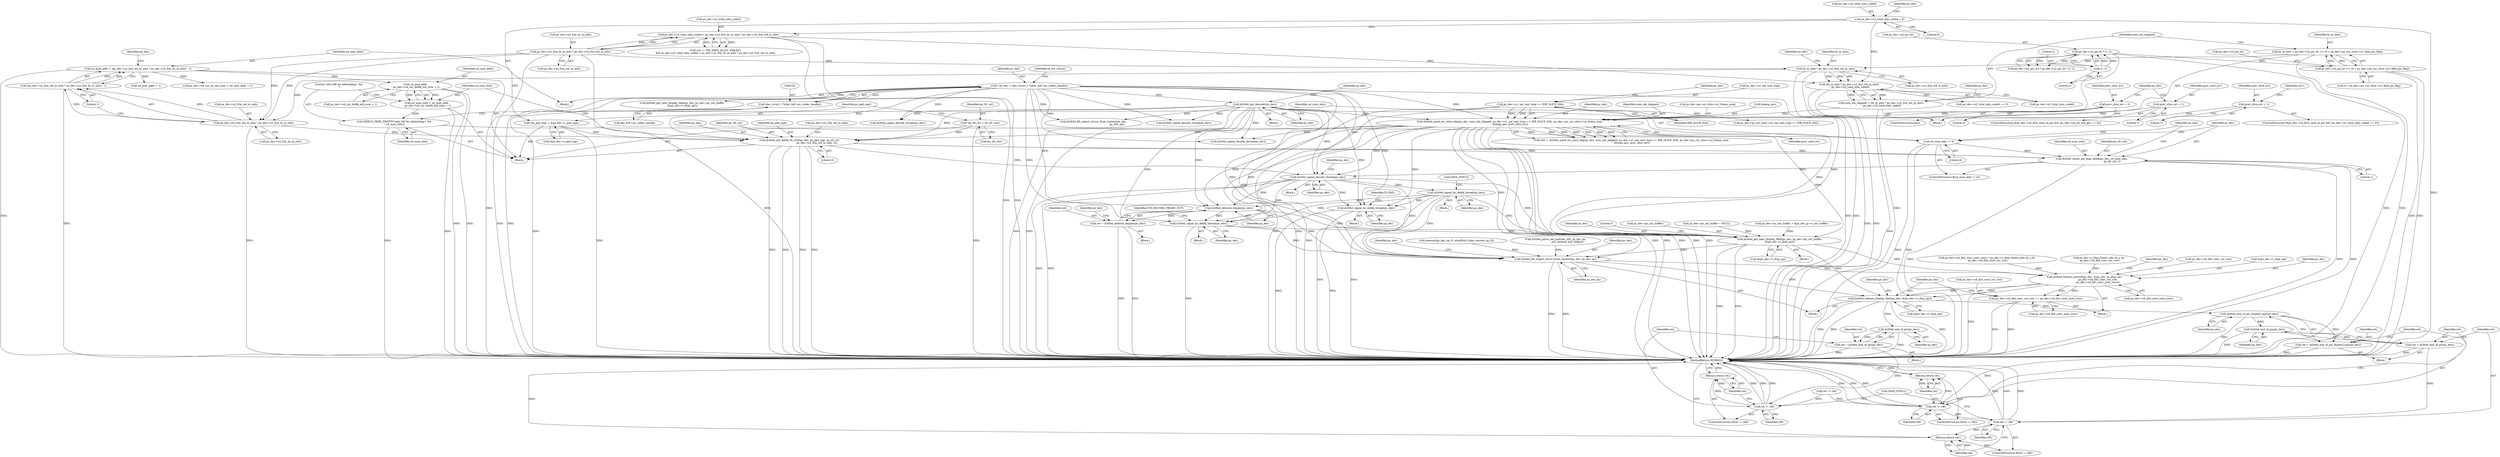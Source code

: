 digraph "0_Android_e86d3cfd2bc28dac421092106751e5638d54a848@API" {
"1001760" [label="(Call,ih264d_signal_decode_thread(ps_dec))"];
"1000918" [label="(Call,ih264d_init_decoder(ps_dec))"];
"1000159" [label="(Call,* ps_dec = (dec_struct_t *)(dec_hdl->pv_codec_handle))"];
"1000161" [label="(Call,(dec_struct_t *)(dec_hdl->pv_codec_handle))"];
"1001750" [label="(Call,ih264d_check_mb_map_deblk(ps_dec, u4_num_mbs,\n                                                   ps_tfr_cxt,1))"];
"1001726" [label="(Call,ih264d_init_deblk_tfr_ctxt(ps_dec, ps_pad_mgr, ps_tfr_cxt,\n                                           ps_dec->u2_frm_wd_in_mbs, 0))"];
"1001584" [label="(Call,ih264d_mark_err_slice_skip(ps_dec, num_mb_skipped, ps_dec->u1_nal_unit_type == IDR_SLICE_NAL, ps_dec->ps_cur_slice->u2_frame_num,\n &temp_poc, prev_slice_err))"];
"1001541" [label="(Call,num_mb_skipped = (ht_in_mbs * ps_dec->u2_frm_wd_in_mbs)\n - ps_dec->u2_total_mbs_coded)"];
"1001543" [label="(Call,(ht_in_mbs * ps_dec->u2_frm_wd_in_mbs)\n - ps_dec->u2_total_mbs_coded)"];
"1001544" [label="(Call,ht_in_mbs * ps_dec->u2_frm_wd_in_mbs)"];
"1001528" [label="(Call,ht_in_mbs = ps_dec->u2_pic_ht >> (4 + ps_dec->ps_cur_slice->u1_field_pic_flag))"];
"1001530" [label="(Call,ps_dec->u2_pic_ht >> (4 + ps_dec->ps_cur_slice->u1_field_pic_flag))"];
"1001049" [label="(Call,ps_dec->u2_pic_ht * 3 / 2)"];
"1001053" [label="(Call,3 / 2)"];
"1001515" [label="(Call,ps_dec->u2_frm_ht_in_mbs * ps_dec->u2_frm_wd_in_mbs)"];
"1001511" [label="(Call,ps_dec->u2_total_mbs_coded < ps_dec->u2_frm_ht_in_mbs * ps_dec->u2_frm_wd_in_mbs)"];
"1000930" [label="(Call,ps_dec->u2_total_mbs_coded = 0)"];
"1001587" [label="(Call,ps_dec->u1_nal_unit_type == IDR_SLICE_NAL)"];
"1001566" [label="(Call,prev_slice_err = 2)"];
"1001579" [label="(Call,prev_slice_err = 1)"];
"1001562" [label="(Call,prev_slice_err = 1)"];
"1001702" [label="(Call,*ps_pad_mgr = &ps_dec->s_pad_mgr)"];
"1001697" [label="(Call,*ps_tfr_cxt = &s_tfr_ctxt)"];
"1001711" [label="(Call,ps_dec->u2_frm_wd_in_mbs * ps_dec->u2_frm_ht_in_mbs)"];
"1001747" [label="(Call,u4_num_mbs != 0)"];
"1001743" [label="(Call,DEBUG_PERF_PRINTF(\"mbs left for deblocking= %d \n\",u4_num_mbs))"];
"1001734" [label="(Call,u4_num_mbs = u4_max_addr\n - ps_dec->u4_cur_deblk_mb_num + 1)"];
"1001736" [label="(Call,u4_max_addr\n - ps_dec->u4_cur_deblk_mb_num + 1)"];
"1001708" [label="(Call,u4_max_addr = (ps_dec->u2_frm_wd_in_mbs * ps_dec->u2_frm_ht_in_mbs) - 1)"];
"1001710" [label="(Call,(ps_dec->u2_frm_wd_in_mbs * ps_dec->u2_frm_ht_in_mbs) - 1)"];
"1001769" [label="(Call,ih264d_signal_bs_deblk_thread(ps_dec))"];
"1001868" [label="(Call,ih264d_signal_bs_deblk_thread(ps_dec))"];
"1001933" [label="(Call,ih264d_deblock_display(ps_dec))"];
"1001931" [label="(Call,ret = ih264d_deblock_display(ps_dec))"];
"1002048" [label="(Call,ih264d_signal_bs_deblk_thread(ps_dec))"];
"1002062" [label="(Call,ih264d_get_next_display_field(ps_dec, ps_dec->ps_out_buffer,\n &(ps_dec->s_disp_op)))"];
"1002090" [label="(Call,ih264d_fill_output_struct_from_context(ps_dec, ps_dec_op))"];
"1002121" [label="(Call,ih264d_format_convert(ps_dec, &(ps_dec->s_disp_op),\n                                  ps_dec->u4_fmt_conv_cur_row,\n                                  ps_dec->u4_fmt_conv_num_rows))"];
"1002133" [label="(Call,ps_dec->u4_fmt_conv_cur_row += ps_dec->u4_fmt_conv_num_rows)"];
"1002140" [label="(Call,ih264d_release_display_field(ps_dec, &(ps_dec->s_disp_op)))"];
"1002232" [label="(Call,ih264d_end_of_pic_dispbuf_mgr(ps_dec))"];
"1002230" [label="(Call,ret = ih264d_end_of_pic_dispbuf_mgr(ps_dec))"];
"1002235" [label="(Call,ret != OK)"];
"1002238" [label="(Return,return ret;)"];
"1002245" [label="(Call,ret != OK)"];
"1002248" [label="(Return,return ret;)"];
"1002242" [label="(Call,ih264d_end_of_pic(ps_dec))"];
"1002240" [label="(Call,ret = ih264d_end_of_pic(ps_dec))"];
"1002254" [label="(Call,ih264d_end_of_pic(ps_dec))"];
"1002252" [label="(Call,ret = ih264d_end_of_pic(ps_dec))"];
"1002257" [label="(Call,ret != OK)"];
"1002260" [label="(Return,return ret;)"];
"1001704" [label="(Call,&ps_dec->s_pad_mgr)"];
"1002257" [label="(Call,ret != OK)"];
"1002248" [label="(Return,return ret;)"];
"1001531" [label="(Call,ps_dec->u2_pic_ht)"];
"1001552" [label="(ControlStructure,if(ps_dec->u4_first_slice_in_pic && (ps_dec->u4_pic_buf_got == 0)))"];
"1001519" [label="(Call,ps_dec->u2_frm_wd_in_mbs)"];
"1001054" [label="(Literal,3)"];
"1001565" [label="(ControlStructure,else)"];
"1002141" [label="(Identifier,ps_dec)"];
"1002233" [label="(Identifier,ps_dec)"];
"1000163" [label="(Call,dec_hdl->pv_codec_handle)"];
"1001543" [label="(Call,(ht_in_mbs * ps_dec->u2_frm_wd_in_mbs)\n - ps_dec->u2_total_mbs_coded)"];
"1000161" [label="(Call,(dec_struct_t *)(dec_hdl->pv_codec_handle))"];
"1002134" [label="(Call,ps_dec->u4_fmt_conv_cur_row)"];
"1001555" [label="(Identifier,ps_dec)"];
"1001530" [label="(Call,ps_dec->u2_pic_ht >> (4 + ps_dec->ps_cur_slice->u1_field_pic_flag))"];
"1002262" [label="(Call,DATA_SYNC())"];
"1001597" [label="(Call,&temp_poc)"];
"1000931" [label="(Call,ps_dec->u2_total_mbs_coded)"];
"1001591" [label="(Identifier,IDR_SLICE_NAL)"];
"1002238" [label="(Return,return ret;)"];
"1001761" [label="(Identifier,ps_dec)"];
"1001747" [label="(Call,u4_num_mbs != 0)"];
"1002121" [label="(Call,ih264d_format_convert(ps_dec, &(ps_dec->s_disp_op),\n                                  ps_dec->u4_fmt_conv_cur_row,\n                                  ps_dec->u4_fmt_conv_num_rows))"];
"1002150" [label="(Identifier,ps_dec)"];
"1002048" [label="(Call,ih264d_signal_bs_deblk_thread(ps_dec))"];
"1002107" [label="(Block,)"];
"1002234" [label="(ControlStructure,if(ret != OK))"];
"1001567" [label="(Identifier,prev_slice_err)"];
"1002054" [label="(Identifier,IVD_DECODE_FRAME_OUT)"];
"1000937" [label="(Identifier,ps_dec)"];
"1002063" [label="(Identifier,ps_dec)"];
"1001710" [label="(Call,(ps_dec->u2_frm_wd_in_mbs * ps_dec->u2_frm_ht_in_mbs) - 1)"];
"1001579" [label="(Call,prev_slice_err = 1)"];
"1001050" [label="(Call,ps_dec->u2_pic_ht)"];
"1000917" [label="(Block,)"];
"1001585" [label="(Identifier,ps_dec)"];
"1002235" [label="(Call,ret != OK)"];
"1001721" [label="(Identifier,ps_dec)"];
"1000930" [label="(Call,ps_dec->u2_total_mbs_coded = 0)"];
"1001516" [label="(Call,ps_dec->u2_frm_ht_in_mbs)"];
"1002244" [label="(ControlStructure,if(ret != OK))"];
"1001933" [label="(Call,ih264d_deblock_display(ps_dec))"];
"1001511" [label="(Call,ps_dec->u2_total_mbs_coded < ps_dec->u2_frm_ht_in_mbs * ps_dec->u2_frm_wd_in_mbs)"];
"1001049" [label="(Call,ps_dec->u2_pic_ht * 3 / 2)"];
"1001582" [label="(Call,ret1 = ih264d_mark_err_slice_skip(ps_dec, num_mb_skipped, ps_dec->u1_nal_unit_type == IDR_SLICE_NAL, ps_dec->ps_cur_slice->u2_frame_num,\n &temp_poc, prev_slice_err))"];
"1001733" [label="(Literal,0)"];
"1002092" [label="(Identifier,ps_dec_op)"];
"1001584" [label="(Call,ih264d_mark_err_slice_skip(ps_dec, num_mb_skipped, ps_dec->u1_nal_unit_type == IDR_SLICE_NAL, ps_dec->ps_cur_slice->u2_frame_num,\n &temp_poc, prev_slice_err))"];
"1001541" [label="(Call,num_mb_skipped = (ht_in_mbs * ps_dec->u2_frm_wd_in_mbs)\n - ps_dec->u2_total_mbs_coded)"];
"1002261" [label="(Identifier,ret)"];
"1002231" [label="(Identifier,ret)"];
"1001053" [label="(Call,3 / 2)"];
"1001588" [label="(Call,ps_dec->u1_nal_unit_type)"];
"1001581" [label="(Literal,1)"];
"1001954" [label="(Call,ps_dec->ps_cur_slice->u1_nal_unit_type == IDR_SLICE_NAL)"];
"1001754" [label="(Literal,1)"];
"1001769" [label="(Call,ih264d_signal_bs_deblk_thread(ps_dec))"];
"1001743" [label="(Call,DEBUG_PERF_PRINTF(\"mbs left for deblocking= %d \n\",u4_num_mbs))"];
"1002270" [label="(MethodReturn,WORD32)"];
"1001723" [label="(Call,u4_max_addr + 1)"];
"1001745" [label="(Identifier,u4_num_mbs)"];
"1002230" [label="(Call,ret = ih264d_end_of_pic_dispbuf_mgr(ps_dec))"];
"1001738" [label="(Call,ps_dec->u4_cur_deblk_mb_num + 1)"];
"1002142" [label="(Call,&(ps_dec->s_disp_op))"];
"1002229" [label="(Block,)"];
"1001563" [label="(Identifier,prev_slice_err)"];
"1002073" [label="(Literal,0)"];
"1001736" [label="(Call,u4_max_addr\n - ps_dec->u4_cur_deblk_mb_num + 1)"];
"1001868" [label="(Call,ih264d_signal_bs_deblk_thread(ps_dec))"];
"1001542" [label="(Identifier,num_mb_skipped)"];
"1002253" [label="(Identifier,ret)"];
"1001213" [label="(Call,ih264d_signal_decode_thread(ps_dec))"];
"1001867" [label="(Block,)"];
"1001757" [label="(Identifier,ps_dec)"];
"1001744" [label="(Literal,\"mbs left for deblocking= %d \n\")"];
"1001546" [label="(Call,ps_dec->u2_frm_wd_in_mbs)"];
"1001277" [label="(Call,ih264d_fill_output_struct_from_context(ps_dec,\n                                                           ps_dec_op))"];
"1001727" [label="(Identifier,ps_dec)"];
"1001765" [label="(Identifier,ps_dec)"];
"1001512" [label="(Call,ps_dec->u2_total_mbs_coded)"];
"1001931" [label="(Call,ret = ih264d_deblock_display(ps_dec))"];
"1002108" [label="(Call,ps_dec->u4_fmt_conv_num_rows = ps_dec->s_disp_frame_info.u4_y_ht\n - ps_dec->u4_fmt_conv_cur_row)"];
"1002245" [label="(Call,ret != OK)"];
"1001515" [label="(Call,ps_dec->u2_frm_ht_in_mbs * ps_dec->u2_frm_wd_in_mbs)"];
"1001583" [label="(Identifier,ret1)"];
"1001507" [label="(Call,(ret != IVD_MEM_ALLOC_FAILED)\n && ps_dec->u2_total_mbs_coded < ps_dec->u2_frm_ht_in_mbs * ps_dec->u2_frm_wd_in_mbs)"];
"1001562" [label="(Call,prev_slice_err = 1)"];
"1001599" [label="(Identifier,prev_slice_err)"];
"1001637" [label="(Call,ih264d_signal_decode_thread(ps_dec))"];
"1001702" [label="(Call,*ps_pad_mgr = &ps_dec->s_pad_mgr)"];
"1001715" [label="(Call,ps_dec->u2_frm_ht_in_mbs)"];
"1002050" [label="(Block,)"];
"1002096" [label="(Identifier,ps_dec)"];
"1002232" [label="(Call,ih264d_end_of_pic_dispbuf_mgr(ps_dec))"];
"1001934" [label="(Identifier,ps_dec)"];
"1001712" [label="(Call,ps_dec->u2_frm_wd_in_mbs)"];
"1001699" [label="(Call,&s_tfr_ctxt)"];
"1002049" [label="(Identifier,ps_dec)"];
"1001708" [label="(Call,u4_max_addr = (ps_dec->u2_frm_wd_in_mbs * ps_dec->u2_frm_ht_in_mbs) - 1)"];
"1001528" [label="(Call,ht_in_mbs = ps_dec->u2_pic_ht >> (4 + ps_dec->ps_cur_slice->u1_field_pic_flag))"];
"1002252" [label="(Call,ret = ih264d_end_of_pic(ps_dec))"];
"1001434" [label="(Call,ih264d_signal_decode_thread(ps_dec))"];
"1000722" [label="(Call,ih264d_get_next_display_field(ps_dec, ps_dec->ps_out_buffer,\n &(ps_dec->s_disp_op)))"];
"1002112" [label="(Call,ps_dec->s_disp_frame_info.u4_y_ht\n - ps_dec->u4_fmt_conv_cur_row)"];
"1000233" [label="(Call,memset(ps_dec_op, 0, sizeof(ivd_video_decode_op_t)))"];
"1002064" [label="(Call,ps_dec->ps_out_buffer)"];
"1001580" [label="(Identifier,prev_slice_err)"];
"1002256" [label="(ControlStructure,if(ret != OK))"];
"1001587" [label="(Call,ps_dec->u1_nal_unit_type == IDR_SLICE_NAL)"];
"1001529" [label="(Identifier,ht_in_mbs)"];
"1002242" [label="(Call,ih264d_end_of_pic(ps_dec))"];
"1001749" [label="(Literal,0)"];
"1001719" [label="(Call,ps_dec->u4_cur_bs_mb_num = u4_max_addr + 1)"];
"1001871" [label="(Identifier,IV_FAIL)"];
"1001549" [label="(Call,ps_dec->u2_total_mbs_coded)"];
"1002135" [label="(Identifier,ps_dec)"];
"1002130" [label="(Call,ps_dec->u4_fmt_conv_num_rows)"];
"1001544" [label="(Call,ht_in_mbs * ps_dec->u2_frm_wd_in_mbs)"];
"1001737" [label="(Identifier,u4_max_addr)"];
"1001586" [label="(Identifier,num_mb_skipped)"];
"1002047" [label="(Block,)"];
"1001045" [label="(Call,ps_dec->u2_pic_wd * ps_dec->u2_pic_ht * 3 / 2)"];
"1002237" [label="(Identifier,OK)"];
"1000160" [label="(Identifier,ps_dec)"];
"1000157" [label="(Block,)"];
"1002127" [label="(Call,ps_dec->u4_fmt_conv_cur_row)"];
"1001711" [label="(Call,ps_dec->u2_frm_wd_in_mbs * ps_dec->u2_frm_ht_in_mbs)"];
"1001055" [label="(Literal,2)"];
"1001664" [label="(Block,)"];
"1002133" [label="(Call,ps_dec->u4_fmt_conv_cur_row += ps_dec->u4_fmt_conv_num_rows)"];
"1000934" [label="(Literal,0)"];
"1001698" [label="(Identifier,ps_tfr_cxt)"];
"1002251" [label="(Block,)"];
"1000317" [label="(Call,ps_dec->ps_out_buffer = NULL)"];
"1002255" [label="(Identifier,ps_dec)"];
"1002259" [label="(Identifier,OK)"];
"1001534" [label="(Call,4 + ps_dec->ps_cur_slice->u1_field_pic_flag)"];
"1001718" [label="(Literal,1)"];
"1001697" [label="(Call,*ps_tfr_cxt = &s_tfr_ctxt)"];
"1000168" [label="(Identifier,i4_err_status)"];
"1001735" [label="(Identifier,u4_num_mbs)"];
"1002123" [label="(Call,&(ps_dec->s_disp_op))"];
"1001550" [label="(Identifier,ps_dec)"];
"1002239" [label="(Identifier,ret)"];
"1000330" [label="(Call,ps_dec->ps_out_buffer = &ps_dec_ip->s_out_buffer)"];
"1002246" [label="(Identifier,ret)"];
"1001746" [label="(ControlStructure,if(u4_num_mbs != 0))"];
"1000922" [label="(Identifier,ps_dec)"];
"1000159" [label="(Call,* ps_dec = (dec_struct_t *)(dec_hdl->pv_codec_handle))"];
"1001750" [label="(Call,ih264d_check_mb_map_deblk(ps_dec, u4_num_mbs,\n                                                   ps_tfr_cxt,1))"];
"1001709" [label="(Identifier,u4_max_addr)"];
"1001752" [label="(Identifier,u4_num_mbs)"];
"1002067" [label="(Call,&(ps_dec->s_disp_op))"];
"1001318" [label="(Call,ih264d_parse_nal_unit(dec_hdl, ps_dec_op,\n                              pu1_bitstrm_buf, buflen))"];
"1001692" [label="(Block,)"];
"1001771" [label="(Call,DATA_SYNC())"];
"1002140" [label="(Call,ih264d_release_display_field(ps_dec, &(ps_dec->s_disp_op)))"];
"1001734" [label="(Call,u4_num_mbs = u4_max_addr\n - ps_dec->u4_cur_deblk_mb_num + 1)"];
"1001324" [label="(Call,ret != OK)"];
"1001569" [label="(ControlStructure,if(ps_dec->u4_first_slice_in_pic && (ps_dec->u2_total_mbs_coded == 0)))"];
"1001760" [label="(Call,ih264d_signal_decode_thread(ps_dec))"];
"1001938" [label="(Identifier,ps_dec)"];
"1001729" [label="(Identifier,ps_tfr_cxt)"];
"1001748" [label="(Identifier,u4_num_mbs)"];
"1001594" [label="(Identifier,ps_dec)"];
"1001703" [label="(Identifier,ps_pad_mgr)"];
"1002254" [label="(Call,ih264d_end_of_pic(ps_dec))"];
"1001574" [label="(Call,ps_dec->u2_total_mbs_coded == 0)"];
"1002236" [label="(Identifier,ret)"];
"1002062" [label="(Call,ih264d_get_next_display_field(ps_dec, ps_dec->ps_out_buffer,\n &(ps_dec->s_disp_op)))"];
"1002247" [label="(Identifier,OK)"];
"1002240" [label="(Call,ret = ih264d_end_of_pic(ps_dec))"];
"1001726" [label="(Call,ih264d_init_deblk_tfr_ctxt(ps_dec, ps_pad_mgr, ps_tfr_cxt,\n                                           ps_dec->u2_frm_wd_in_mbs, 0))"];
"1002249" [label="(Identifier,ret)"];
"1001770" [label="(Identifier,ps_dec)"];
"1002061" [label="(Block,)"];
"1001930" [label="(Block,)"];
"1001751" [label="(Identifier,ps_dec)"];
"1002241" [label="(Identifier,ret)"];
"1001728" [label="(Identifier,ps_pad_mgr)"];
"1000918" [label="(Call,ih264d_init_decoder(ps_dec))"];
"1002258" [label="(Identifier,ret)"];
"1001592" [label="(Call,ps_dec->ps_cur_slice->u2_frame_num)"];
"1002122" [label="(Identifier,ps_dec)"];
"1002091" [label="(Identifier,ps_dec)"];
"1001932" [label="(Identifier,ret)"];
"1001753" [label="(Identifier,ps_tfr_cxt)"];
"1001545" [label="(Identifier,ht_in_mbs)"];
"1001869" [label="(Identifier,ps_dec)"];
"1001564" [label="(Literal,1)"];
"1001730" [label="(Call,ps_dec->u2_frm_wd_in_mbs)"];
"1002243" [label="(Identifier,ps_dec)"];
"1001768" [label="(Block,)"];
"1001522" [label="(Block,)"];
"1002137" [label="(Call,ps_dec->u4_fmt_conv_num_rows)"];
"1001572" [label="(Identifier,ps_dec)"];
"1002090" [label="(Call,ih264d_fill_output_struct_from_context(ps_dec, ps_dec_op))"];
"1001568" [label="(Literal,2)"];
"1002260" [label="(Return,return ret;)"];
"1001566" [label="(Call,prev_slice_err = 2)"];
"1000919" [label="(Identifier,ps_dec)"];
"1001760" -> "1001664"  [label="AST: "];
"1001760" -> "1001761"  [label="CFG: "];
"1001761" -> "1001760"  [label="AST: "];
"1001765" -> "1001760"  [label="CFG: "];
"1001760" -> "1002270"  [label="DDG: "];
"1001760" -> "1002270"  [label="DDG: "];
"1000918" -> "1001760"  [label="DDG: "];
"1001750" -> "1001760"  [label="DDG: "];
"1000159" -> "1001760"  [label="DDG: "];
"1001726" -> "1001760"  [label="DDG: "];
"1001584" -> "1001760"  [label="DDG: "];
"1001760" -> "1001769"  [label="DDG: "];
"1001760" -> "1001868"  [label="DDG: "];
"1001760" -> "1001933"  [label="DDG: "];
"1001760" -> "1002048"  [label="DDG: "];
"1001760" -> "1002062"  [label="DDG: "];
"1001760" -> "1002090"  [label="DDG: "];
"1000918" -> "1000917"  [label="AST: "];
"1000918" -> "1000919"  [label="CFG: "];
"1000919" -> "1000918"  [label="AST: "];
"1000922" -> "1000918"  [label="CFG: "];
"1000918" -> "1002270"  [label="DDG: "];
"1000918" -> "1002270"  [label="DDG: "];
"1000159" -> "1000918"  [label="DDG: "];
"1000918" -> "1001213"  [label="DDG: "];
"1000918" -> "1001277"  [label="DDG: "];
"1000918" -> "1001434"  [label="DDG: "];
"1000918" -> "1001584"  [label="DDG: "];
"1000918" -> "1001637"  [label="DDG: "];
"1000918" -> "1001726"  [label="DDG: "];
"1000918" -> "1001868"  [label="DDG: "];
"1000918" -> "1001933"  [label="DDG: "];
"1000918" -> "1002048"  [label="DDG: "];
"1000918" -> "1002062"  [label="DDG: "];
"1000918" -> "1002090"  [label="DDG: "];
"1000159" -> "1000157"  [label="AST: "];
"1000159" -> "1000161"  [label="CFG: "];
"1000160" -> "1000159"  [label="AST: "];
"1000161" -> "1000159"  [label="AST: "];
"1000168" -> "1000159"  [label="CFG: "];
"1000159" -> "1002270"  [label="DDG: "];
"1000159" -> "1002270"  [label="DDG: "];
"1000161" -> "1000159"  [label="DDG: "];
"1000159" -> "1000722"  [label="DDG: "];
"1000159" -> "1001213"  [label="DDG: "];
"1000159" -> "1001277"  [label="DDG: "];
"1000159" -> "1001434"  [label="DDG: "];
"1000159" -> "1001584"  [label="DDG: "];
"1000159" -> "1001637"  [label="DDG: "];
"1000159" -> "1001726"  [label="DDG: "];
"1000159" -> "1001868"  [label="DDG: "];
"1000159" -> "1001933"  [label="DDG: "];
"1000159" -> "1002048"  [label="DDG: "];
"1000159" -> "1002062"  [label="DDG: "];
"1000159" -> "1002090"  [label="DDG: "];
"1000161" -> "1000163"  [label="CFG: "];
"1000162" -> "1000161"  [label="AST: "];
"1000163" -> "1000161"  [label="AST: "];
"1000161" -> "1002270"  [label="DDG: "];
"1001750" -> "1001746"  [label="AST: "];
"1001750" -> "1001754"  [label="CFG: "];
"1001751" -> "1001750"  [label="AST: "];
"1001752" -> "1001750"  [label="AST: "];
"1001753" -> "1001750"  [label="AST: "];
"1001754" -> "1001750"  [label="AST: "];
"1001757" -> "1001750"  [label="CFG: "];
"1001750" -> "1002270"  [label="DDG: "];
"1001750" -> "1002270"  [label="DDG: "];
"1001750" -> "1002270"  [label="DDG: "];
"1001726" -> "1001750"  [label="DDG: "];
"1001726" -> "1001750"  [label="DDG: "];
"1001747" -> "1001750"  [label="DDG: "];
"1001726" -> "1001692"  [label="AST: "];
"1001726" -> "1001733"  [label="CFG: "];
"1001727" -> "1001726"  [label="AST: "];
"1001728" -> "1001726"  [label="AST: "];
"1001729" -> "1001726"  [label="AST: "];
"1001730" -> "1001726"  [label="AST: "];
"1001733" -> "1001726"  [label="AST: "];
"1001735" -> "1001726"  [label="CFG: "];
"1001726" -> "1002270"  [label="DDG: "];
"1001726" -> "1002270"  [label="DDG: "];
"1001726" -> "1002270"  [label="DDG: "];
"1001726" -> "1002270"  [label="DDG: "];
"1001584" -> "1001726"  [label="DDG: "];
"1001702" -> "1001726"  [label="DDG: "];
"1001697" -> "1001726"  [label="DDG: "];
"1001711" -> "1001726"  [label="DDG: "];
"1001584" -> "1001582"  [label="AST: "];
"1001584" -> "1001599"  [label="CFG: "];
"1001585" -> "1001584"  [label="AST: "];
"1001586" -> "1001584"  [label="AST: "];
"1001587" -> "1001584"  [label="AST: "];
"1001592" -> "1001584"  [label="AST: "];
"1001597" -> "1001584"  [label="AST: "];
"1001599" -> "1001584"  [label="AST: "];
"1001582" -> "1001584"  [label="CFG: "];
"1001584" -> "1002270"  [label="DDG: "];
"1001584" -> "1002270"  [label="DDG: "];
"1001584" -> "1002270"  [label="DDG: "];
"1001584" -> "1002270"  [label="DDG: "];
"1001584" -> "1002270"  [label="DDG: "];
"1001584" -> "1002270"  [label="DDG: "];
"1001584" -> "1001582"  [label="DDG: "];
"1001584" -> "1001582"  [label="DDG: "];
"1001584" -> "1001582"  [label="DDG: "];
"1001584" -> "1001582"  [label="DDG: "];
"1001584" -> "1001582"  [label="DDG: "];
"1001584" -> "1001582"  [label="DDG: "];
"1001541" -> "1001584"  [label="DDG: "];
"1001587" -> "1001584"  [label="DDG: "];
"1001587" -> "1001584"  [label="DDG: "];
"1001566" -> "1001584"  [label="DDG: "];
"1001579" -> "1001584"  [label="DDG: "];
"1001562" -> "1001584"  [label="DDG: "];
"1001584" -> "1001637"  [label="DDG: "];
"1001584" -> "1001868"  [label="DDG: "];
"1001584" -> "1001933"  [label="DDG: "];
"1001584" -> "1002048"  [label="DDG: "];
"1001584" -> "1002062"  [label="DDG: "];
"1001584" -> "1002090"  [label="DDG: "];
"1001541" -> "1001522"  [label="AST: "];
"1001541" -> "1001543"  [label="CFG: "];
"1001542" -> "1001541"  [label="AST: "];
"1001543" -> "1001541"  [label="AST: "];
"1001555" -> "1001541"  [label="CFG: "];
"1001541" -> "1002270"  [label="DDG: "];
"1001543" -> "1001541"  [label="DDG: "];
"1001543" -> "1001541"  [label="DDG: "];
"1001543" -> "1001549"  [label="CFG: "];
"1001544" -> "1001543"  [label="AST: "];
"1001549" -> "1001543"  [label="AST: "];
"1001543" -> "1002270"  [label="DDG: "];
"1001543" -> "1002270"  [label="DDG: "];
"1001544" -> "1001543"  [label="DDG: "];
"1001544" -> "1001543"  [label="DDG: "];
"1001511" -> "1001543"  [label="DDG: "];
"1000930" -> "1001543"  [label="DDG: "];
"1001543" -> "1001574"  [label="DDG: "];
"1001544" -> "1001546"  [label="CFG: "];
"1001545" -> "1001544"  [label="AST: "];
"1001546" -> "1001544"  [label="AST: "];
"1001550" -> "1001544"  [label="CFG: "];
"1001544" -> "1002270"  [label="DDG: "];
"1001544" -> "1002270"  [label="DDG: "];
"1001528" -> "1001544"  [label="DDG: "];
"1001515" -> "1001544"  [label="DDG: "];
"1001544" -> "1001711"  [label="DDG: "];
"1001528" -> "1001522"  [label="AST: "];
"1001528" -> "1001530"  [label="CFG: "];
"1001529" -> "1001528"  [label="AST: "];
"1001530" -> "1001528"  [label="AST: "];
"1001542" -> "1001528"  [label="CFG: "];
"1001528" -> "1002270"  [label="DDG: "];
"1001530" -> "1001528"  [label="DDG: "];
"1001530" -> "1001528"  [label="DDG: "];
"1001530" -> "1001534"  [label="CFG: "];
"1001531" -> "1001530"  [label="AST: "];
"1001534" -> "1001530"  [label="AST: "];
"1001530" -> "1002270"  [label="DDG: "];
"1001530" -> "1002270"  [label="DDG: "];
"1001049" -> "1001530"  [label="DDG: "];
"1001049" -> "1001045"  [label="AST: "];
"1001049" -> "1001053"  [label="CFG: "];
"1001050" -> "1001049"  [label="AST: "];
"1001053" -> "1001049"  [label="AST: "];
"1001045" -> "1001049"  [label="CFG: "];
"1001049" -> "1002270"  [label="DDG: "];
"1001049" -> "1002270"  [label="DDG: "];
"1001049" -> "1001045"  [label="DDG: "];
"1001049" -> "1001045"  [label="DDG: "];
"1001053" -> "1001049"  [label="DDG: "];
"1001053" -> "1001049"  [label="DDG: "];
"1001053" -> "1001055"  [label="CFG: "];
"1001054" -> "1001053"  [label="AST: "];
"1001055" -> "1001053"  [label="AST: "];
"1001515" -> "1001511"  [label="AST: "];
"1001515" -> "1001519"  [label="CFG: "];
"1001516" -> "1001515"  [label="AST: "];
"1001519" -> "1001515"  [label="AST: "];
"1001511" -> "1001515"  [label="CFG: "];
"1001515" -> "1002270"  [label="DDG: "];
"1001515" -> "1002270"  [label="DDG: "];
"1001515" -> "1001511"  [label="DDG: "];
"1001515" -> "1001511"  [label="DDG: "];
"1001515" -> "1001711"  [label="DDG: "];
"1001515" -> "1001711"  [label="DDG: "];
"1001511" -> "1001507"  [label="AST: "];
"1001512" -> "1001511"  [label="AST: "];
"1001507" -> "1001511"  [label="CFG: "];
"1001511" -> "1002270"  [label="DDG: "];
"1001511" -> "1002270"  [label="DDG: "];
"1001511" -> "1001507"  [label="DDG: "];
"1001511" -> "1001507"  [label="DDG: "];
"1000930" -> "1001511"  [label="DDG: "];
"1000930" -> "1000157"  [label="AST: "];
"1000930" -> "1000934"  [label="CFG: "];
"1000931" -> "1000930"  [label="AST: "];
"1000934" -> "1000930"  [label="AST: "];
"1000937" -> "1000930"  [label="CFG: "];
"1000930" -> "1002270"  [label="DDG: "];
"1001587" -> "1001591"  [label="CFG: "];
"1001588" -> "1001587"  [label="AST: "];
"1001591" -> "1001587"  [label="AST: "];
"1001594" -> "1001587"  [label="CFG: "];
"1001587" -> "1002270"  [label="DDG: "];
"1001587" -> "1002270"  [label="DDG: "];
"1001587" -> "1001954"  [label="DDG: "];
"1001566" -> "1001565"  [label="AST: "];
"1001566" -> "1001568"  [label="CFG: "];
"1001567" -> "1001566"  [label="AST: "];
"1001568" -> "1001566"  [label="AST: "];
"1001572" -> "1001566"  [label="CFG: "];
"1001579" -> "1001569"  [label="AST: "];
"1001579" -> "1001581"  [label="CFG: "];
"1001580" -> "1001579"  [label="AST: "];
"1001581" -> "1001579"  [label="AST: "];
"1001583" -> "1001579"  [label="CFG: "];
"1001562" -> "1001552"  [label="AST: "];
"1001562" -> "1001564"  [label="CFG: "];
"1001563" -> "1001562"  [label="AST: "];
"1001564" -> "1001562"  [label="AST: "];
"1001572" -> "1001562"  [label="CFG: "];
"1001702" -> "1001692"  [label="AST: "];
"1001702" -> "1001704"  [label="CFG: "];
"1001703" -> "1001702"  [label="AST: "];
"1001704" -> "1001702"  [label="AST: "];
"1001709" -> "1001702"  [label="CFG: "];
"1001702" -> "1002270"  [label="DDG: "];
"1001697" -> "1001692"  [label="AST: "];
"1001697" -> "1001699"  [label="CFG: "];
"1001698" -> "1001697"  [label="AST: "];
"1001699" -> "1001697"  [label="AST: "];
"1001703" -> "1001697"  [label="CFG: "];
"1001697" -> "1002270"  [label="DDG: "];
"1001711" -> "1001710"  [label="AST: "];
"1001711" -> "1001715"  [label="CFG: "];
"1001712" -> "1001711"  [label="AST: "];
"1001715" -> "1001711"  [label="AST: "];
"1001718" -> "1001711"  [label="CFG: "];
"1001711" -> "1002270"  [label="DDG: "];
"1001711" -> "1001710"  [label="DDG: "];
"1001711" -> "1001710"  [label="DDG: "];
"1001747" -> "1001746"  [label="AST: "];
"1001747" -> "1001749"  [label="CFG: "];
"1001748" -> "1001747"  [label="AST: "];
"1001749" -> "1001747"  [label="AST: "];
"1001751" -> "1001747"  [label="CFG: "];
"1001757" -> "1001747"  [label="CFG: "];
"1001747" -> "1002270"  [label="DDG: "];
"1001747" -> "1002270"  [label="DDG: "];
"1001743" -> "1001747"  [label="DDG: "];
"1001743" -> "1001692"  [label="AST: "];
"1001743" -> "1001745"  [label="CFG: "];
"1001744" -> "1001743"  [label="AST: "];
"1001745" -> "1001743"  [label="AST: "];
"1001748" -> "1001743"  [label="CFG: "];
"1001743" -> "1002270"  [label="DDG: "];
"1001734" -> "1001743"  [label="DDG: "];
"1001734" -> "1001692"  [label="AST: "];
"1001734" -> "1001736"  [label="CFG: "];
"1001735" -> "1001734"  [label="AST: "];
"1001736" -> "1001734"  [label="AST: "];
"1001744" -> "1001734"  [label="CFG: "];
"1001734" -> "1002270"  [label="DDG: "];
"1001736" -> "1001734"  [label="DDG: "];
"1001736" -> "1001734"  [label="DDG: "];
"1001736" -> "1001738"  [label="CFG: "];
"1001737" -> "1001736"  [label="AST: "];
"1001738" -> "1001736"  [label="AST: "];
"1001736" -> "1002270"  [label="DDG: "];
"1001736" -> "1002270"  [label="DDG: "];
"1001708" -> "1001736"  [label="DDG: "];
"1001708" -> "1001692"  [label="AST: "];
"1001708" -> "1001710"  [label="CFG: "];
"1001709" -> "1001708"  [label="AST: "];
"1001710" -> "1001708"  [label="AST: "];
"1001721" -> "1001708"  [label="CFG: "];
"1001708" -> "1002270"  [label="DDG: "];
"1001710" -> "1001708"  [label="DDG: "];
"1001710" -> "1001708"  [label="DDG: "];
"1001708" -> "1001719"  [label="DDG: "];
"1001708" -> "1001723"  [label="DDG: "];
"1001710" -> "1001718"  [label="CFG: "];
"1001718" -> "1001710"  [label="AST: "];
"1001710" -> "1002270"  [label="DDG: "];
"1001769" -> "1001768"  [label="AST: "];
"1001769" -> "1001770"  [label="CFG: "];
"1001770" -> "1001769"  [label="AST: "];
"1001771" -> "1001769"  [label="CFG: "];
"1001769" -> "1002270"  [label="DDG: "];
"1001769" -> "1002270"  [label="DDG: "];
"1001769" -> "1001868"  [label="DDG: "];
"1001769" -> "1001933"  [label="DDG: "];
"1001769" -> "1002048"  [label="DDG: "];
"1001769" -> "1002062"  [label="DDG: "];
"1001769" -> "1002090"  [label="DDG: "];
"1001868" -> "1001867"  [label="AST: "];
"1001868" -> "1001869"  [label="CFG: "];
"1001869" -> "1001868"  [label="AST: "];
"1001871" -> "1001868"  [label="CFG: "];
"1001868" -> "1002270"  [label="DDG: "];
"1001868" -> "1002270"  [label="DDG: "];
"1001933" -> "1001931"  [label="AST: "];
"1001933" -> "1001934"  [label="CFG: "];
"1001934" -> "1001933"  [label="AST: "];
"1001931" -> "1001933"  [label="CFG: "];
"1001933" -> "1001931"  [label="DDG: "];
"1001933" -> "1002048"  [label="DDG: "];
"1001933" -> "1002062"  [label="DDG: "];
"1001933" -> "1002090"  [label="DDG: "];
"1001931" -> "1001930"  [label="AST: "];
"1001932" -> "1001931"  [label="AST: "];
"1001938" -> "1001931"  [label="CFG: "];
"1001931" -> "1002270"  [label="DDG: "];
"1001931" -> "1002270"  [label="DDG: "];
"1002048" -> "1002047"  [label="AST: "];
"1002048" -> "1002049"  [label="CFG: "];
"1002049" -> "1002048"  [label="AST: "];
"1002054" -> "1002048"  [label="CFG: "];
"1002048" -> "1002270"  [label="DDG: "];
"1002048" -> "1002062"  [label="DDG: "];
"1002048" -> "1002090"  [label="DDG: "];
"1002062" -> "1002061"  [label="AST: "];
"1002062" -> "1002067"  [label="CFG: "];
"1002063" -> "1002062"  [label="AST: "];
"1002064" -> "1002062"  [label="AST: "];
"1002067" -> "1002062"  [label="AST: "];
"1002073" -> "1002062"  [label="CFG: "];
"1002062" -> "1002270"  [label="DDG: "];
"1002062" -> "1002270"  [label="DDG: "];
"1000330" -> "1002062"  [label="DDG: "];
"1000317" -> "1002062"  [label="DDG: "];
"1002062" -> "1002090"  [label="DDG: "];
"1002062" -> "1002121"  [label="DDG: "];
"1002062" -> "1002140"  [label="DDG: "];
"1002090" -> "1002050"  [label="AST: "];
"1002090" -> "1002092"  [label="CFG: "];
"1002091" -> "1002090"  [label="AST: "];
"1002092" -> "1002090"  [label="AST: "];
"1002096" -> "1002090"  [label="CFG: "];
"1002090" -> "1002270"  [label="DDG: "];
"1002090" -> "1002270"  [label="DDG: "];
"1001318" -> "1002090"  [label="DDG: "];
"1000233" -> "1002090"  [label="DDG: "];
"1002090" -> "1002121"  [label="DDG: "];
"1002090" -> "1002140"  [label="DDG: "];
"1002121" -> "1002107"  [label="AST: "];
"1002121" -> "1002130"  [label="CFG: "];
"1002122" -> "1002121"  [label="AST: "];
"1002123" -> "1002121"  [label="AST: "];
"1002127" -> "1002121"  [label="AST: "];
"1002130" -> "1002121"  [label="AST: "];
"1002135" -> "1002121"  [label="CFG: "];
"1002121" -> "1002270"  [label="DDG: "];
"1002112" -> "1002121"  [label="DDG: "];
"1002108" -> "1002121"  [label="DDG: "];
"1002121" -> "1002133"  [label="DDG: "];
"1002121" -> "1002133"  [label="DDG: "];
"1002121" -> "1002140"  [label="DDG: "];
"1002121" -> "1002140"  [label="DDG: "];
"1002133" -> "1002107"  [label="AST: "];
"1002133" -> "1002137"  [label="CFG: "];
"1002134" -> "1002133"  [label="AST: "];
"1002137" -> "1002133"  [label="AST: "];
"1002141" -> "1002133"  [label="CFG: "];
"1002133" -> "1002270"  [label="DDG: "];
"1002133" -> "1002270"  [label="DDG: "];
"1002140" -> "1002050"  [label="AST: "];
"1002140" -> "1002142"  [label="CFG: "];
"1002141" -> "1002140"  [label="AST: "];
"1002142" -> "1002140"  [label="AST: "];
"1002150" -> "1002140"  [label="CFG: "];
"1002140" -> "1002270"  [label="DDG: "];
"1002140" -> "1002270"  [label="DDG: "];
"1002140" -> "1002270"  [label="DDG: "];
"1002140" -> "1002232"  [label="DDG: "];
"1002140" -> "1002254"  [label="DDG: "];
"1002232" -> "1002230"  [label="AST: "];
"1002232" -> "1002233"  [label="CFG: "];
"1002233" -> "1002232"  [label="AST: "];
"1002230" -> "1002232"  [label="CFG: "];
"1002232" -> "1002270"  [label="DDG: "];
"1002232" -> "1002230"  [label="DDG: "];
"1002232" -> "1002242"  [label="DDG: "];
"1002230" -> "1002229"  [label="AST: "];
"1002231" -> "1002230"  [label="AST: "];
"1002236" -> "1002230"  [label="CFG: "];
"1002230" -> "1002270"  [label="DDG: "];
"1002230" -> "1002235"  [label="DDG: "];
"1002235" -> "1002234"  [label="AST: "];
"1002235" -> "1002237"  [label="CFG: "];
"1002236" -> "1002235"  [label="AST: "];
"1002237" -> "1002235"  [label="AST: "];
"1002239" -> "1002235"  [label="CFG: "];
"1002241" -> "1002235"  [label="CFG: "];
"1002235" -> "1002270"  [label="DDG: "];
"1002235" -> "1002270"  [label="DDG: "];
"1002235" -> "1002270"  [label="DDG: "];
"1001324" -> "1002235"  [label="DDG: "];
"1002235" -> "1002238"  [label="DDG: "];
"1002235" -> "1002245"  [label="DDG: "];
"1002238" -> "1002234"  [label="AST: "];
"1002238" -> "1002239"  [label="CFG: "];
"1002239" -> "1002238"  [label="AST: "];
"1002270" -> "1002238"  [label="CFG: "];
"1002238" -> "1002270"  [label="DDG: "];
"1002239" -> "1002238"  [label="DDG: "];
"1002245" -> "1002244"  [label="AST: "];
"1002245" -> "1002247"  [label="CFG: "];
"1002246" -> "1002245"  [label="AST: "];
"1002247" -> "1002245"  [label="AST: "];
"1002249" -> "1002245"  [label="CFG: "];
"1002262" -> "1002245"  [label="CFG: "];
"1002245" -> "1002270"  [label="DDG: "];
"1002245" -> "1002270"  [label="DDG: "];
"1002245" -> "1002270"  [label="DDG: "];
"1002240" -> "1002245"  [label="DDG: "];
"1002245" -> "1002248"  [label="DDG: "];
"1002248" -> "1002244"  [label="AST: "];
"1002248" -> "1002249"  [label="CFG: "];
"1002249" -> "1002248"  [label="AST: "];
"1002270" -> "1002248"  [label="CFG: "];
"1002248" -> "1002270"  [label="DDG: "];
"1002249" -> "1002248"  [label="DDG: "];
"1002242" -> "1002240"  [label="AST: "];
"1002242" -> "1002243"  [label="CFG: "];
"1002243" -> "1002242"  [label="AST: "];
"1002240" -> "1002242"  [label="CFG: "];
"1002242" -> "1002270"  [label="DDG: "];
"1002242" -> "1002240"  [label="DDG: "];
"1002240" -> "1002229"  [label="AST: "];
"1002241" -> "1002240"  [label="AST: "];
"1002246" -> "1002240"  [label="CFG: "];
"1002240" -> "1002270"  [label="DDG: "];
"1002254" -> "1002252"  [label="AST: "];
"1002254" -> "1002255"  [label="CFG: "];
"1002255" -> "1002254"  [label="AST: "];
"1002252" -> "1002254"  [label="CFG: "];
"1002254" -> "1002270"  [label="DDG: "];
"1002254" -> "1002252"  [label="DDG: "];
"1002252" -> "1002251"  [label="AST: "];
"1002253" -> "1002252"  [label="AST: "];
"1002258" -> "1002252"  [label="CFG: "];
"1002252" -> "1002270"  [label="DDG: "];
"1002252" -> "1002257"  [label="DDG: "];
"1002257" -> "1002256"  [label="AST: "];
"1002257" -> "1002259"  [label="CFG: "];
"1002258" -> "1002257"  [label="AST: "];
"1002259" -> "1002257"  [label="AST: "];
"1002261" -> "1002257"  [label="CFG: "];
"1002262" -> "1002257"  [label="CFG: "];
"1002257" -> "1002270"  [label="DDG: "];
"1002257" -> "1002270"  [label="DDG: "];
"1002257" -> "1002270"  [label="DDG: "];
"1001324" -> "1002257"  [label="DDG: "];
"1002257" -> "1002260"  [label="DDG: "];
"1002260" -> "1002256"  [label="AST: "];
"1002260" -> "1002261"  [label="CFG: "];
"1002261" -> "1002260"  [label="AST: "];
"1002270" -> "1002260"  [label="CFG: "];
"1002260" -> "1002270"  [label="DDG: "];
"1002261" -> "1002260"  [label="DDG: "];
}
